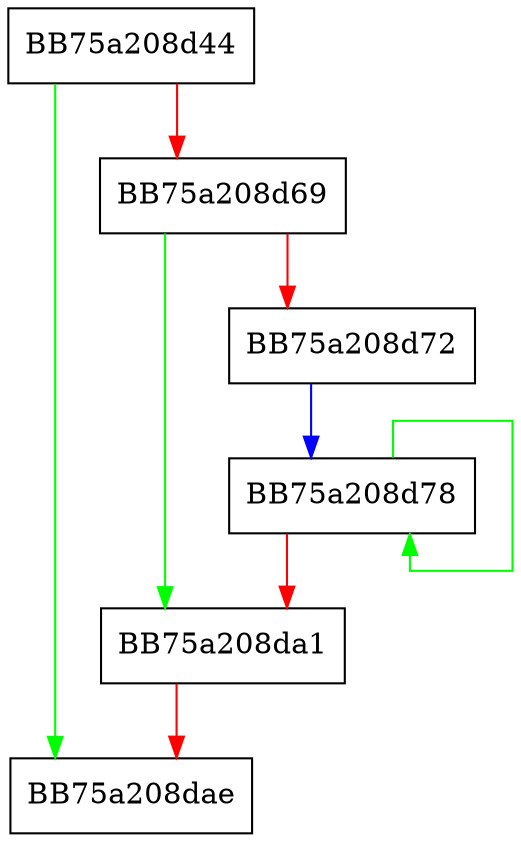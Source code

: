 digraph destroy_clusters {
  node [shape="box"];
  graph [splines=ortho];
  BB75a208d44 -> BB75a208dae [color="green"];
  BB75a208d44 -> BB75a208d69 [color="red"];
  BB75a208d69 -> BB75a208da1 [color="green"];
  BB75a208d69 -> BB75a208d72 [color="red"];
  BB75a208d72 -> BB75a208d78 [color="blue"];
  BB75a208d78 -> BB75a208d78 [color="green"];
  BB75a208d78 -> BB75a208da1 [color="red"];
  BB75a208da1 -> BB75a208dae [color="red"];
}